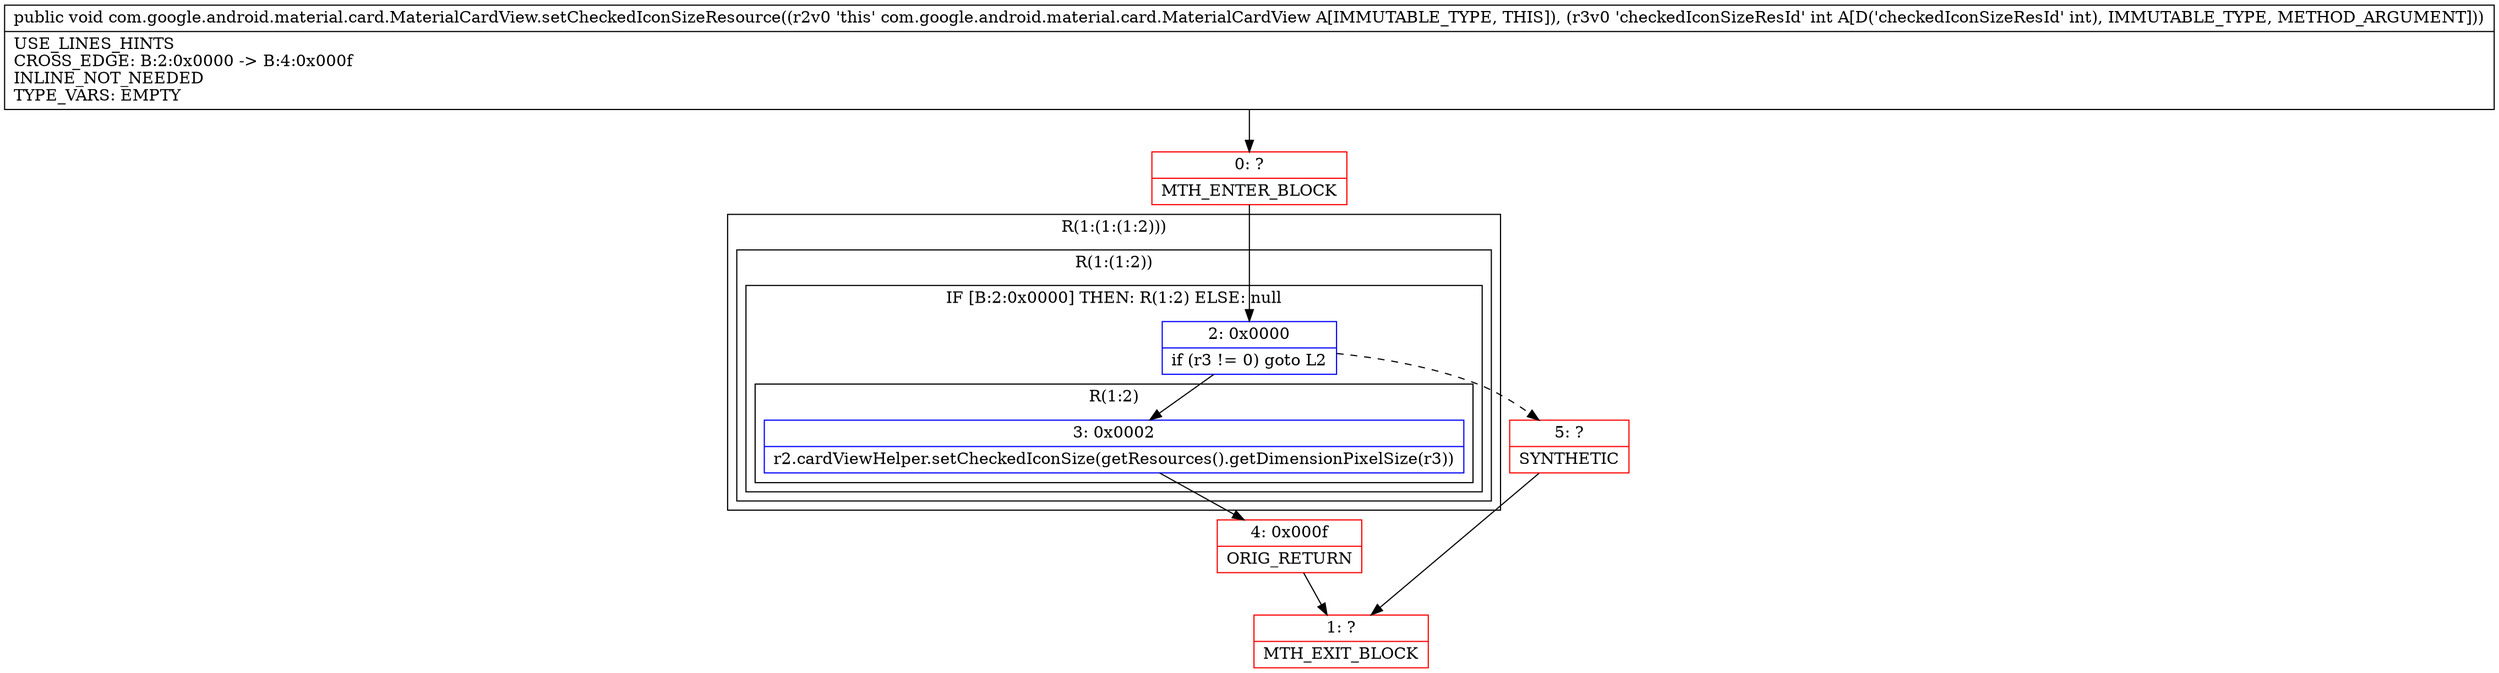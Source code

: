 digraph "CFG forcom.google.android.material.card.MaterialCardView.setCheckedIconSizeResource(I)V" {
subgraph cluster_Region_282837077 {
label = "R(1:(1:(1:2)))";
node [shape=record,color=blue];
subgraph cluster_Region_1038739222 {
label = "R(1:(1:2))";
node [shape=record,color=blue];
subgraph cluster_IfRegion_1525533478 {
label = "IF [B:2:0x0000] THEN: R(1:2) ELSE: null";
node [shape=record,color=blue];
Node_2 [shape=record,label="{2\:\ 0x0000|if (r3 != 0) goto L2\l}"];
subgraph cluster_Region_1786832702 {
label = "R(1:2)";
node [shape=record,color=blue];
Node_3 [shape=record,label="{3\:\ 0x0002|r2.cardViewHelper.setCheckedIconSize(getResources().getDimensionPixelSize(r3))\l}"];
}
}
}
}
Node_0 [shape=record,color=red,label="{0\:\ ?|MTH_ENTER_BLOCK\l}"];
Node_4 [shape=record,color=red,label="{4\:\ 0x000f|ORIG_RETURN\l}"];
Node_1 [shape=record,color=red,label="{1\:\ ?|MTH_EXIT_BLOCK\l}"];
Node_5 [shape=record,color=red,label="{5\:\ ?|SYNTHETIC\l}"];
MethodNode[shape=record,label="{public void com.google.android.material.card.MaterialCardView.setCheckedIconSizeResource((r2v0 'this' com.google.android.material.card.MaterialCardView A[IMMUTABLE_TYPE, THIS]), (r3v0 'checkedIconSizeResId' int A[D('checkedIconSizeResId' int), IMMUTABLE_TYPE, METHOD_ARGUMENT]))  | USE_LINES_HINTS\lCROSS_EDGE: B:2:0x0000 \-\> B:4:0x000f\lINLINE_NOT_NEEDED\lTYPE_VARS: EMPTY\l}"];
MethodNode -> Node_0;Node_2 -> Node_3;
Node_2 -> Node_5[style=dashed];
Node_3 -> Node_4;
Node_0 -> Node_2;
Node_4 -> Node_1;
Node_5 -> Node_1;
}


